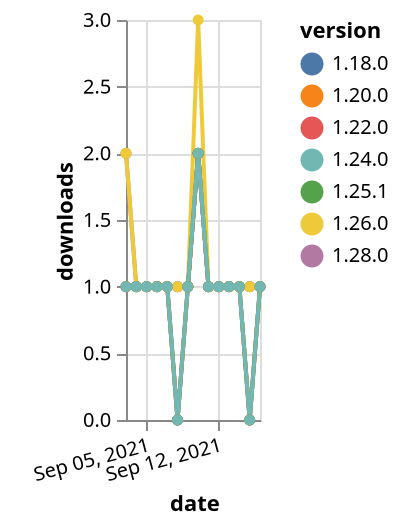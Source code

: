 {"$schema": "https://vega.github.io/schema/vega-lite/v5.json", "description": "A simple bar chart with embedded data.", "data": {"values": [{"date": "2021-09-03", "total": 233, "delta": 1, "version": "1.18.0"}, {"date": "2021-09-04", "total": 234, "delta": 1, "version": "1.18.0"}, {"date": "2021-09-05", "total": 235, "delta": 1, "version": "1.18.0"}, {"date": "2021-09-06", "total": 236, "delta": 1, "version": "1.18.0"}, {"date": "2021-09-07", "total": 237, "delta": 1, "version": "1.18.0"}, {"date": "2021-09-08", "total": 238, "delta": 1, "version": "1.18.0"}, {"date": "2021-09-09", "total": 239, "delta": 1, "version": "1.18.0"}, {"date": "2021-09-10", "total": 241, "delta": 2, "version": "1.18.0"}, {"date": "2021-09-11", "total": 242, "delta": 1, "version": "1.18.0"}, {"date": "2021-09-12", "total": 243, "delta": 1, "version": "1.18.0"}, {"date": "2021-09-13", "total": 244, "delta": 1, "version": "1.18.0"}, {"date": "2021-09-14", "total": 245, "delta": 1, "version": "1.18.0"}, {"date": "2021-09-15", "total": 246, "delta": 1, "version": "1.18.0"}, {"date": "2021-09-16", "total": 247, "delta": 1, "version": "1.18.0"}, {"date": "2021-09-03", "total": 186, "delta": 1, "version": "1.22.0"}, {"date": "2021-09-04", "total": 187, "delta": 1, "version": "1.22.0"}, {"date": "2021-09-05", "total": 188, "delta": 1, "version": "1.22.0"}, {"date": "2021-09-06", "total": 189, "delta": 1, "version": "1.22.0"}, {"date": "2021-09-07", "total": 190, "delta": 1, "version": "1.22.0"}, {"date": "2021-09-08", "total": 190, "delta": 0, "version": "1.22.0"}, {"date": "2021-09-09", "total": 191, "delta": 1, "version": "1.22.0"}, {"date": "2021-09-10", "total": 193, "delta": 2, "version": "1.22.0"}, {"date": "2021-09-11", "total": 194, "delta": 1, "version": "1.22.0"}, {"date": "2021-09-12", "total": 195, "delta": 1, "version": "1.22.0"}, {"date": "2021-09-13", "total": 196, "delta": 1, "version": "1.22.0"}, {"date": "2021-09-14", "total": 197, "delta": 1, "version": "1.22.0"}, {"date": "2021-09-15", "total": 197, "delta": 0, "version": "1.22.0"}, {"date": "2021-09-16", "total": 198, "delta": 1, "version": "1.22.0"}, {"date": "2021-09-03", "total": 112, "delta": 2, "version": "1.28.0"}, {"date": "2021-09-04", "total": 113, "delta": 1, "version": "1.28.0"}, {"date": "2021-09-05", "total": 114, "delta": 1, "version": "1.28.0"}, {"date": "2021-09-06", "total": 115, "delta": 1, "version": "1.28.0"}, {"date": "2021-09-07", "total": 116, "delta": 1, "version": "1.28.0"}, {"date": "2021-09-08", "total": 117, "delta": 1, "version": "1.28.0"}, {"date": "2021-09-09", "total": 118, "delta": 1, "version": "1.28.0"}, {"date": "2021-09-10", "total": 120, "delta": 2, "version": "1.28.0"}, {"date": "2021-09-11", "total": 121, "delta": 1, "version": "1.28.0"}, {"date": "2021-09-12", "total": 122, "delta": 1, "version": "1.28.0"}, {"date": "2021-09-13", "total": 123, "delta": 1, "version": "1.28.0"}, {"date": "2021-09-14", "total": 124, "delta": 1, "version": "1.28.0"}, {"date": "2021-09-15", "total": 125, "delta": 1, "version": "1.28.0"}, {"date": "2021-09-16", "total": 126, "delta": 1, "version": "1.28.0"}, {"date": "2021-09-03", "total": 170, "delta": 2, "version": "1.26.0"}, {"date": "2021-09-04", "total": 171, "delta": 1, "version": "1.26.0"}, {"date": "2021-09-05", "total": 172, "delta": 1, "version": "1.26.0"}, {"date": "2021-09-06", "total": 173, "delta": 1, "version": "1.26.0"}, {"date": "2021-09-07", "total": 174, "delta": 1, "version": "1.26.0"}, {"date": "2021-09-08", "total": 175, "delta": 1, "version": "1.26.0"}, {"date": "2021-09-09", "total": 176, "delta": 1, "version": "1.26.0"}, {"date": "2021-09-10", "total": 179, "delta": 3, "version": "1.26.0"}, {"date": "2021-09-11", "total": 180, "delta": 1, "version": "1.26.0"}, {"date": "2021-09-12", "total": 181, "delta": 1, "version": "1.26.0"}, {"date": "2021-09-13", "total": 182, "delta": 1, "version": "1.26.0"}, {"date": "2021-09-14", "total": 183, "delta": 1, "version": "1.26.0"}, {"date": "2021-09-15", "total": 184, "delta": 1, "version": "1.26.0"}, {"date": "2021-09-16", "total": 185, "delta": 1, "version": "1.26.0"}, {"date": "2021-09-03", "total": 318, "delta": 1, "version": "1.20.0"}, {"date": "2021-09-04", "total": 319, "delta": 1, "version": "1.20.0"}, {"date": "2021-09-05", "total": 320, "delta": 1, "version": "1.20.0"}, {"date": "2021-09-06", "total": 321, "delta": 1, "version": "1.20.0"}, {"date": "2021-09-07", "total": 322, "delta": 1, "version": "1.20.0"}, {"date": "2021-09-08", "total": 322, "delta": 0, "version": "1.20.0"}, {"date": "2021-09-09", "total": 323, "delta": 1, "version": "1.20.0"}, {"date": "2021-09-10", "total": 325, "delta": 2, "version": "1.20.0"}, {"date": "2021-09-11", "total": 326, "delta": 1, "version": "1.20.0"}, {"date": "2021-09-12", "total": 327, "delta": 1, "version": "1.20.0"}, {"date": "2021-09-13", "total": 328, "delta": 1, "version": "1.20.0"}, {"date": "2021-09-14", "total": 329, "delta": 1, "version": "1.20.0"}, {"date": "2021-09-15", "total": 329, "delta": 0, "version": "1.20.0"}, {"date": "2021-09-16", "total": 330, "delta": 1, "version": "1.20.0"}, {"date": "2021-09-03", "total": 138, "delta": 1, "version": "1.25.1"}, {"date": "2021-09-04", "total": 139, "delta": 1, "version": "1.25.1"}, {"date": "2021-09-05", "total": 140, "delta": 1, "version": "1.25.1"}, {"date": "2021-09-06", "total": 141, "delta": 1, "version": "1.25.1"}, {"date": "2021-09-07", "total": 142, "delta": 1, "version": "1.25.1"}, {"date": "2021-09-08", "total": 142, "delta": 0, "version": "1.25.1"}, {"date": "2021-09-09", "total": 143, "delta": 1, "version": "1.25.1"}, {"date": "2021-09-10", "total": 145, "delta": 2, "version": "1.25.1"}, {"date": "2021-09-11", "total": 146, "delta": 1, "version": "1.25.1"}, {"date": "2021-09-12", "total": 147, "delta": 1, "version": "1.25.1"}, {"date": "2021-09-13", "total": 148, "delta": 1, "version": "1.25.1"}, {"date": "2021-09-14", "total": 149, "delta": 1, "version": "1.25.1"}, {"date": "2021-09-15", "total": 149, "delta": 0, "version": "1.25.1"}, {"date": "2021-09-16", "total": 150, "delta": 1, "version": "1.25.1"}, {"date": "2021-09-03", "total": 153, "delta": 1, "version": "1.24.0"}, {"date": "2021-09-04", "total": 154, "delta": 1, "version": "1.24.0"}, {"date": "2021-09-05", "total": 155, "delta": 1, "version": "1.24.0"}, {"date": "2021-09-06", "total": 156, "delta": 1, "version": "1.24.0"}, {"date": "2021-09-07", "total": 157, "delta": 1, "version": "1.24.0"}, {"date": "2021-09-08", "total": 157, "delta": 0, "version": "1.24.0"}, {"date": "2021-09-09", "total": 158, "delta": 1, "version": "1.24.0"}, {"date": "2021-09-10", "total": 160, "delta": 2, "version": "1.24.0"}, {"date": "2021-09-11", "total": 161, "delta": 1, "version": "1.24.0"}, {"date": "2021-09-12", "total": 162, "delta": 1, "version": "1.24.0"}, {"date": "2021-09-13", "total": 163, "delta": 1, "version": "1.24.0"}, {"date": "2021-09-14", "total": 164, "delta": 1, "version": "1.24.0"}, {"date": "2021-09-15", "total": 164, "delta": 0, "version": "1.24.0"}, {"date": "2021-09-16", "total": 165, "delta": 1, "version": "1.24.0"}]}, "width": "container", "mark": {"type": "line", "point": {"filled": true}}, "encoding": {"x": {"field": "date", "type": "temporal", "timeUnit": "yearmonthdate", "title": "date", "axis": {"labelAngle": -15}}, "y": {"field": "delta", "type": "quantitative", "title": "downloads"}, "color": {"field": "version", "type": "nominal"}, "tooltip": {"field": "delta"}}}